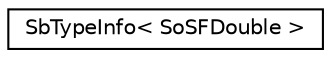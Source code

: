 digraph "Graphical Class Hierarchy"
{
 // LATEX_PDF_SIZE
  edge [fontname="Helvetica",fontsize="10",labelfontname="Helvetica",labelfontsize="10"];
  node [fontname="Helvetica",fontsize="10",shape=record];
  rankdir="LR";
  Node0 [label="SbTypeInfo\< SoSFDouble \>",height=0.2,width=0.4,color="black", fillcolor="white", style="filled",URL="$structSbTypeInfo_3_01SoSFDouble_01_4.html",tooltip=" "];
}
